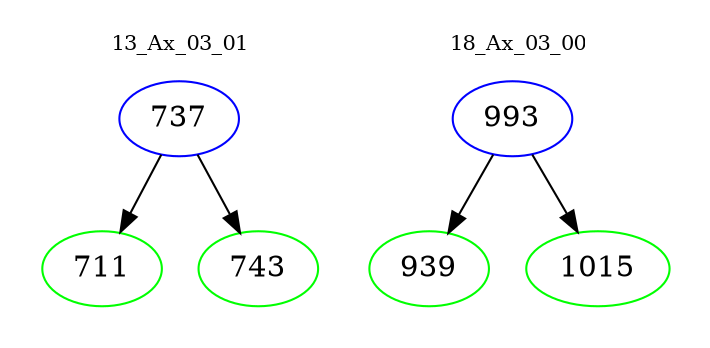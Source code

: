 digraph{
subgraph cluster_0 {
color = white
label = "13_Ax_03_01";
fontsize=10;
T0_737 [label="737", color="blue"]
T0_737 -> T0_711 [color="black"]
T0_711 [label="711", color="green"]
T0_737 -> T0_743 [color="black"]
T0_743 [label="743", color="green"]
}
subgraph cluster_1 {
color = white
label = "18_Ax_03_00";
fontsize=10;
T1_993 [label="993", color="blue"]
T1_993 -> T1_939 [color="black"]
T1_939 [label="939", color="green"]
T1_993 -> T1_1015 [color="black"]
T1_1015 [label="1015", color="green"]
}
}

